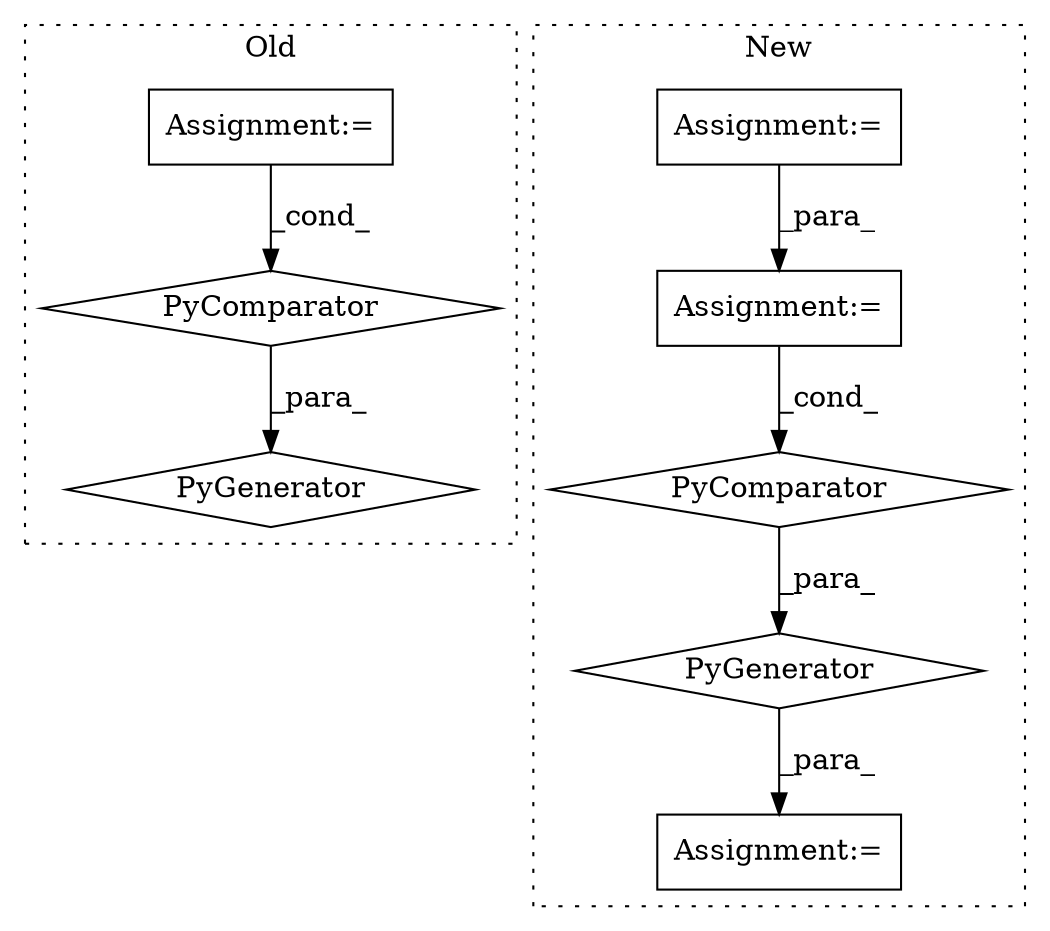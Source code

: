 digraph G {
subgraph cluster0 {
1 [label="PyGenerator" a="107" s="6441" l="176" shape="diamond"];
3 [label="PyComparator" a="113" s="6544" l="67" shape="diamond"];
4 [label="Assignment:=" a="7" s="6544" l="67" shape="box"];
label = "Old";
style="dotted";
}
subgraph cluster1 {
2 [label="PyGenerator" a="107" s="6525" l="168" shape="diamond"];
5 [label="PyComparator" a="113" s="6637" l="50" shape="diamond"];
6 [label="Assignment:=" a="7" s="6230" l="12" shape="box"];
7 [label="Assignment:=" a="7" s="6370" l="58" shape="box"];
8 [label="Assignment:=" a="7" s="6506" l="1" shape="box"];
label = "New";
style="dotted";
}
2 -> 8 [label="_para_"];
3 -> 1 [label="_para_"];
4 -> 3 [label="_cond_"];
5 -> 2 [label="_para_"];
6 -> 5 [label="_cond_"];
7 -> 6 [label="_para_"];
}